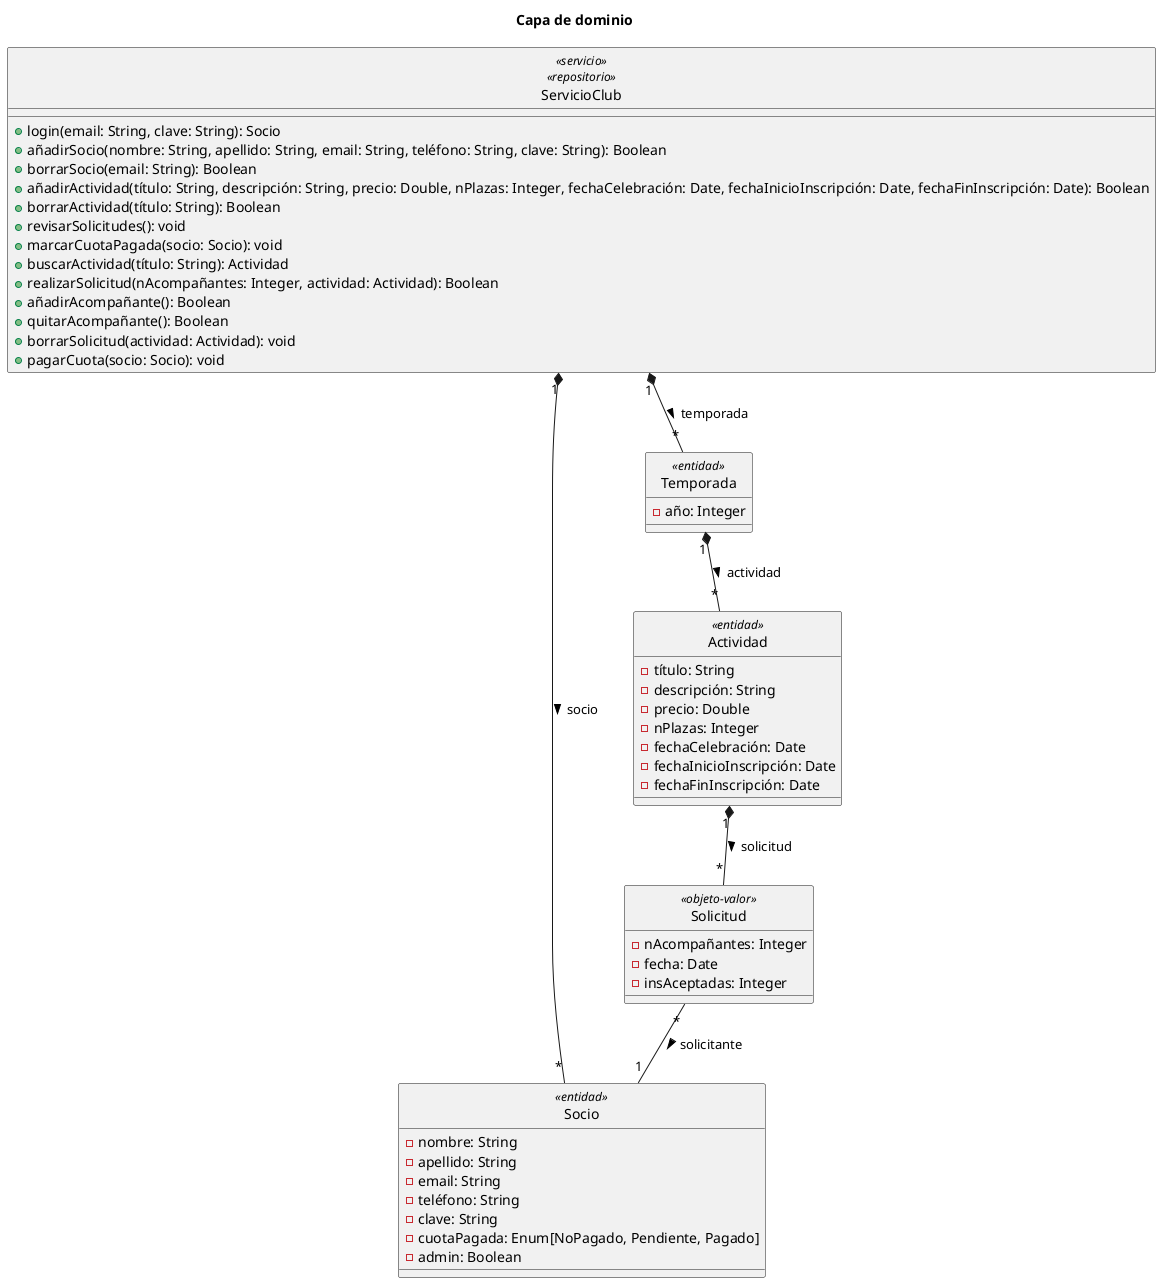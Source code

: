 @startuml
title "Capa de dominio"
hide circle
'skinparam classAttributeIconSize 0

class ServicioClub <<servicio>> <<repositorio>> {
    + login(email: String, clave: String): Socio
    + añadirSocio(nombre: String, apellido: String, email: String, teléfono: String, clave: String): Boolean
    + borrarSocio(email: String): Boolean
    + añadirActividad(título: String, descripción: String, precio: Double, nPlazas: Integer, fechaCelebración: Date, fechaInicioInscripción: Date, fechaFinInscripción: Date): Boolean
    + borrarActividad(título: String): Boolean
    + revisarSolicitudes(): void
    + marcarCuotaPagada(socio: Socio): void
    + buscarActividad(título: String): Actividad
    + realizarSolicitud(nAcompañantes: Integer, actividad: Actividad): Boolean
    + añadirAcompañante(): Boolean
    + quitarAcompañante(): Boolean
    + borrarSolicitud(actividad: Actividad): void
    + pagarCuota(socio: Socio): void
}

class Socio <<entidad>> {
- nombre: String
- apellido: String
- email: String
- teléfono: String
- clave: String
- cuotaPagada: Enum[NoPagado, Pendiente, Pagado]
- admin: Boolean
}

class Actividad <<entidad>> {
- título: String
- descripción: String
- precio: Double
- nPlazas: Integer
- fechaCelebración: Date
- fechaInicioInscripción: Date
- fechaFinInscripción: Date
}

class Solicitud <<objeto-valor>> {
- nAcompañantes: Integer
- fecha: Date
- insAceptadas: Integer
}

class Temporada <<entidad>> {
- año: Integer
}

Solicitud "*" -- "1" Socio : > solicitante
Actividad "1" *-- "*" Solicitud : > solicitud
Temporada "1" *-- "*" Actividad : > actividad
ServicioClub "1" *-- "*" Socio : > socio
ServicioClub "1" *-- "*" Temporada : > temporada

@enduml